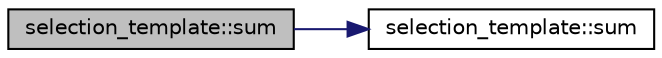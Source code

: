digraph "selection_template::sum"
{
 // INTERACTIVE_SVG=YES
 // LATEX_PDF_SIZE
  edge [fontname="Helvetica",fontsize="10",labelfontname="Helvetica",labelfontsize="10"];
  node [fontname="Helvetica",fontsize="10",shape=record];
  rankdir="LR";
  Node1 [label="selection_template::sum",height=0.2,width=0.4,color="black", fillcolor="grey75", style="filled", fontcolor="black",tooltip=" "];
  Node1 -> Node2 [color="midnightblue",fontsize="10",style="solid",fontname="Helvetica"];
  Node2 [label="selection_template::sum",height=0.2,width=0.4,color="black", fillcolor="white", style="filled",URL="$classselection__template.html#a84df199f6022f2a5d27979d43de51547",tooltip=" "];
}
